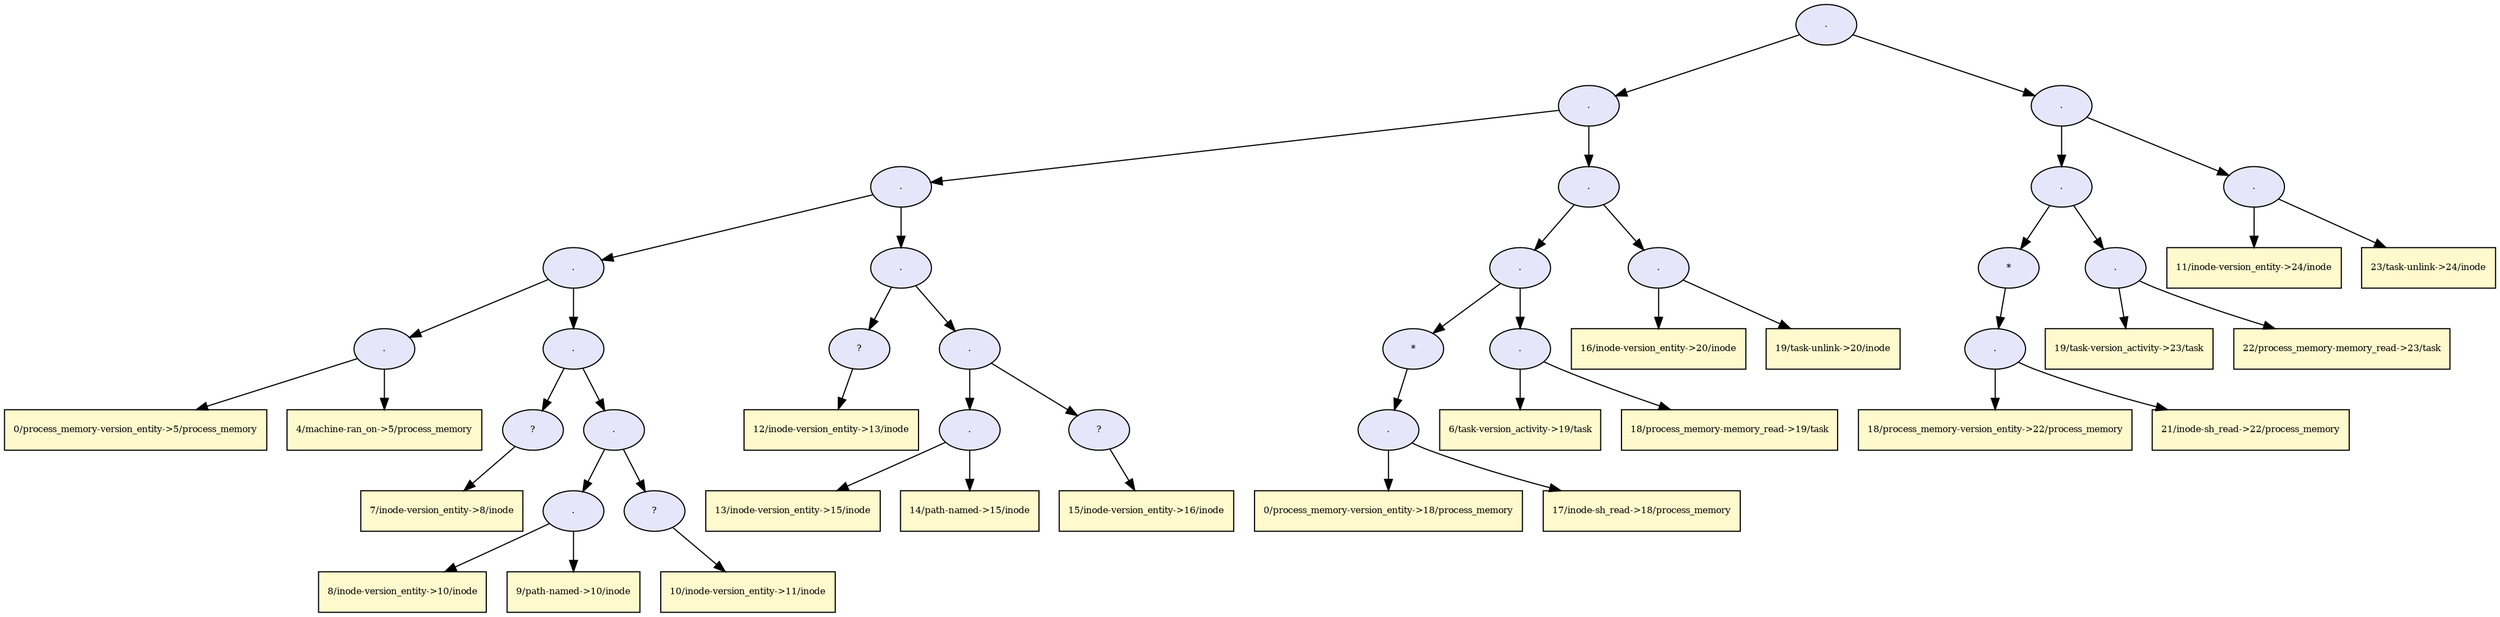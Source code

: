 digraph RGL__DirectedAdjacencyGraph {56[fontsize = 8,label = ".",shape = ellipse, fillcolor="#e6e6fa", style = filled]

56 -> 41[fontsize = 8, color="#000000"]

41[fontsize = 8,label = ".",shape = ellipse, fillcolor="#e6e6fa", style = filled]

41 -> 26[fontsize = 8, color="#000000"]

26[fontsize = 8,label = ".",shape = ellipse, fillcolor="#e6e6fa", style = filled]

26 -> 16[fontsize = 8, color="#000000"]

16[fontsize = 8,label = ".",shape = ellipse, fillcolor="#e6e6fa", style = filled]

16 -> 5[fontsize = 8, color="#000000"]

5[fontsize = 8,label = ".",shape = ellipse, fillcolor="#e6e6fa", style = filled]

5 -> 3[fontsize = 8, color="#000000"]

3[fontsize = 8,label = "0/process_memory-version_entity->5/process_memory",shape = rectangle, fillcolor="#fffacd", style = filled]

5 -> 4[fontsize = 8, color="#000000"]

4[fontsize = 8,label = "4/machine-ran_on->5/process_memory",shape = rectangle, fillcolor="#fffacd", style = filled]

16 -> 15[fontsize = 8, color="#000000"]

15[fontsize = 8,label = ".",shape = ellipse, fillcolor="#e6e6fa", style = filled]

15 -> 8[fontsize = 8, color="#000000"]

8[fontsize = 8,label = "?",shape = ellipse, fillcolor="#e6e6fa", style = filled]

8 -> 7[fontsize = 8, color="#000000"]

7[fontsize = 8,label = "7/inode-version_entity->8/inode",shape = rectangle, fillcolor="#fffacd", style = filled]

15 -> 14[fontsize = 8, color="#000000"]

14[fontsize = 8,label = ".",shape = ellipse, fillcolor="#e6e6fa", style = filled]

14 -> 11[fontsize = 8, color="#000000"]

11[fontsize = 8,label = ".",shape = ellipse, fillcolor="#e6e6fa", style = filled]

11 -> 9[fontsize = 8, color="#000000"]

9[fontsize = 8,label = "8/inode-version_entity->10/inode",shape = rectangle, fillcolor="#fffacd", style = filled]

11 -> 10[fontsize = 8, color="#000000"]

10[fontsize = 8,label = "9/path-named->10/inode",shape = rectangle, fillcolor="#fffacd", style = filled]

14 -> 13[fontsize = 8, color="#000000"]

13[fontsize = 8,label = "?",shape = ellipse, fillcolor="#e6e6fa", style = filled]

13 -> 12[fontsize = 8, color="#000000"]

12[fontsize = 8,label = "10/inode-version_entity->11/inode",shape = rectangle, fillcolor="#fffacd", style = filled]

26 -> 25[fontsize = 8, color="#000000"]

25[fontsize = 8,label = ".",shape = ellipse, fillcolor="#e6e6fa", style = filled]

25 -> 18[fontsize = 8, color="#000000"]

18[fontsize = 8,label = "?",shape = ellipse, fillcolor="#e6e6fa", style = filled]

18 -> 17[fontsize = 8, color="#000000"]

17[fontsize = 8,label = "12/inode-version_entity->13/inode",shape = rectangle, fillcolor="#fffacd", style = filled]

25 -> 24[fontsize = 8, color="#000000"]

24[fontsize = 8,label = ".",shape = ellipse, fillcolor="#e6e6fa", style = filled]

24 -> 21[fontsize = 8, color="#000000"]

21[fontsize = 8,label = ".",shape = ellipse, fillcolor="#e6e6fa", style = filled]

21 -> 19[fontsize = 8, color="#000000"]

19[fontsize = 8,label = "13/inode-version_entity->15/inode",shape = rectangle, fillcolor="#fffacd", style = filled]

21 -> 20[fontsize = 8, color="#000000"]

20[fontsize = 8,label = "14/path-named->15/inode",shape = rectangle, fillcolor="#fffacd", style = filled]

24 -> 23[fontsize = 8, color="#000000"]

23[fontsize = 8,label = "?",shape = ellipse, fillcolor="#e6e6fa", style = filled]

23 -> 22[fontsize = 8, color="#000000"]

22[fontsize = 8,label = "15/inode-version_entity->16/inode",shape = rectangle, fillcolor="#fffacd", style = filled]

41 -> 40[fontsize = 8, color="#000000"]

40[fontsize = 8,label = ".",shape = ellipse, fillcolor="#e6e6fa", style = filled]

40 -> 36[fontsize = 8, color="#000000"]

36[fontsize = 8,label = ".",shape = ellipse, fillcolor="#e6e6fa", style = filled]

36 -> 31[fontsize = 8, color="#000000"]

31[fontsize = 8,label = "*",shape = ellipse, fillcolor="#e6e6fa", style = filled]

31 -> 29[fontsize = 8, color="#000000"]

29[fontsize = 8,label = ".",shape = ellipse, fillcolor="#e6e6fa", style = filled]

29 -> 27[fontsize = 8, color="#000000"]

27[fontsize = 8,label = "0/process_memory-version_entity->18/process_memory",shape = rectangle, fillcolor="#fffacd", style = filled]

29 -> 28[fontsize = 8, color="#000000"]

28[fontsize = 8,label = "17/inode-sh_read->18/process_memory",shape = rectangle, fillcolor="#fffacd", style = filled]

36 -> 35[fontsize = 8, color="#000000"]

35[fontsize = 8,label = ".",shape = ellipse, fillcolor="#e6e6fa", style = filled]

35 -> 33[fontsize = 8, color="#000000"]

33[fontsize = 8,label = "6/task-version_activity->19/task",shape = rectangle, fillcolor="#fffacd", style = filled]

35 -> 34[fontsize = 8, color="#000000"]

34[fontsize = 8,label = "18/process_memory-memory_read->19/task",shape = rectangle, fillcolor="#fffacd", style = filled]

40 -> 39[fontsize = 8, color="#000000"]

39[fontsize = 8,label = ".",shape = ellipse, fillcolor="#e6e6fa", style = filled]

39 -> 37[fontsize = 8, color="#000000"]

37[fontsize = 8,label = "16/inode-version_entity->20/inode",shape = rectangle, fillcolor="#fffacd", style = filled]

39 -> 38[fontsize = 8, color="#000000"]

38[fontsize = 8,label = "19/task-unlink->20/inode",shape = rectangle, fillcolor="#fffacd", style = filled]

56 -> 55[fontsize = 8, color="#000000"]

55[fontsize = 8,label = ".",shape = ellipse, fillcolor="#e6e6fa", style = filled]

55 -> 51[fontsize = 8, color="#000000"]

51[fontsize = 8,label = ".",shape = ellipse, fillcolor="#e6e6fa", style = filled]

51 -> 46[fontsize = 8, color="#000000"]

46[fontsize = 8,label = "*",shape = ellipse, fillcolor="#e6e6fa", style = filled]

46 -> 44[fontsize = 8, color="#000000"]

44[fontsize = 8,label = ".",shape = ellipse, fillcolor="#e6e6fa", style = filled]

44 -> 42[fontsize = 8, color="#000000"]

42[fontsize = 8,label = "18/process_memory-version_entity->22/process_memory",shape = rectangle, fillcolor="#fffacd", style = filled]

44 -> 43[fontsize = 8, color="#000000"]

43[fontsize = 8,label = "21/inode-sh_read->22/process_memory",shape = rectangle, fillcolor="#fffacd", style = filled]

51 -> 50[fontsize = 8, color="#000000"]

50[fontsize = 8,label = ".",shape = ellipse, fillcolor="#e6e6fa", style = filled]

50 -> 48[fontsize = 8, color="#000000"]

48[fontsize = 8,label = "19/task-version_activity->23/task",shape = rectangle, fillcolor="#fffacd", style = filled]

50 -> 49[fontsize = 8, color="#000000"]

49[fontsize = 8,label = "22/process_memory-memory_read->23/task",shape = rectangle, fillcolor="#fffacd", style = filled]

55 -> 54[fontsize = 8, color="#000000"]

54[fontsize = 8,label = ".",shape = ellipse, fillcolor="#e6e6fa", style = filled]

54 -> 52[fontsize = 8, color="#000000"]

52[fontsize = 8,label = "11/inode-version_entity->24/inode",shape = rectangle, fillcolor="#fffacd", style = filled]

54 -> 53[fontsize = 8, color="#000000"]

53[fontsize = 8,label = "23/task-unlink->24/inode",shape = rectangle, fillcolor="#fffacd", style = filled]

}